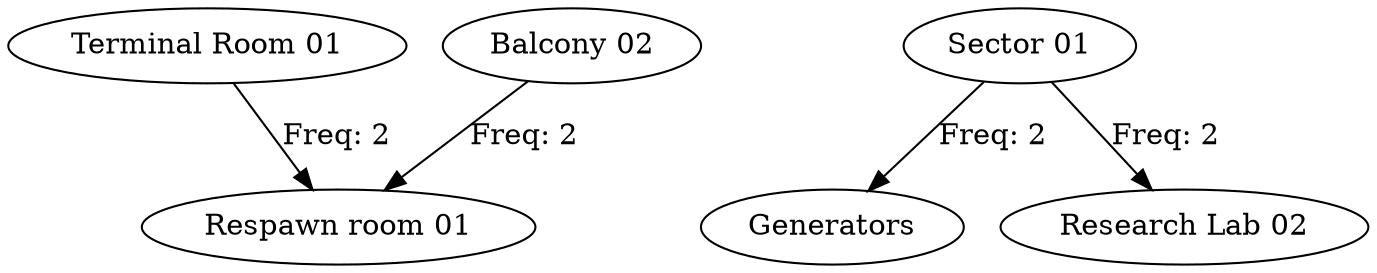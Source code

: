 // ['Gats Test 1', 'Gats Test 2', 'Gats Test 3']
digraph {
	"Terminal Room 01" [label="Terminal Room 01"]
	"Respawn room 01" [label="Respawn room 01"]
	"Sector 01" [label="Sector 01"]
	Generators [label=Generators]
	"Research Lab 02" [label="Research Lab 02"]
	"Balcony 02" [label="Balcony 02"]
	"Terminal Room 01" -> "Respawn room 01" [label="Freq: 2" color=black constraint=true]
	"Sector 01" -> Generators [label="Freq: 2" color=black constraint=true]
	"Sector 01" -> "Research Lab 02" [label="Freq: 2" color=black constraint=true]
	"Balcony 02" -> "Respawn room 01" [label="Freq: 2" color=black constraint=true]
}

